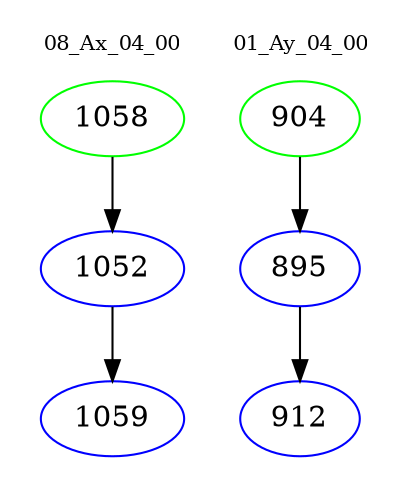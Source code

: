 digraph{
subgraph cluster_0 {
color = white
label = "08_Ax_04_00";
fontsize=10;
T0_1058 [label="1058", color="green"]
T0_1058 -> T0_1052 [color="black"]
T0_1052 [label="1052", color="blue"]
T0_1052 -> T0_1059 [color="black"]
T0_1059 [label="1059", color="blue"]
}
subgraph cluster_1 {
color = white
label = "01_Ay_04_00";
fontsize=10;
T1_904 [label="904", color="green"]
T1_904 -> T1_895 [color="black"]
T1_895 [label="895", color="blue"]
T1_895 -> T1_912 [color="black"]
T1_912 [label="912", color="blue"]
}
}
